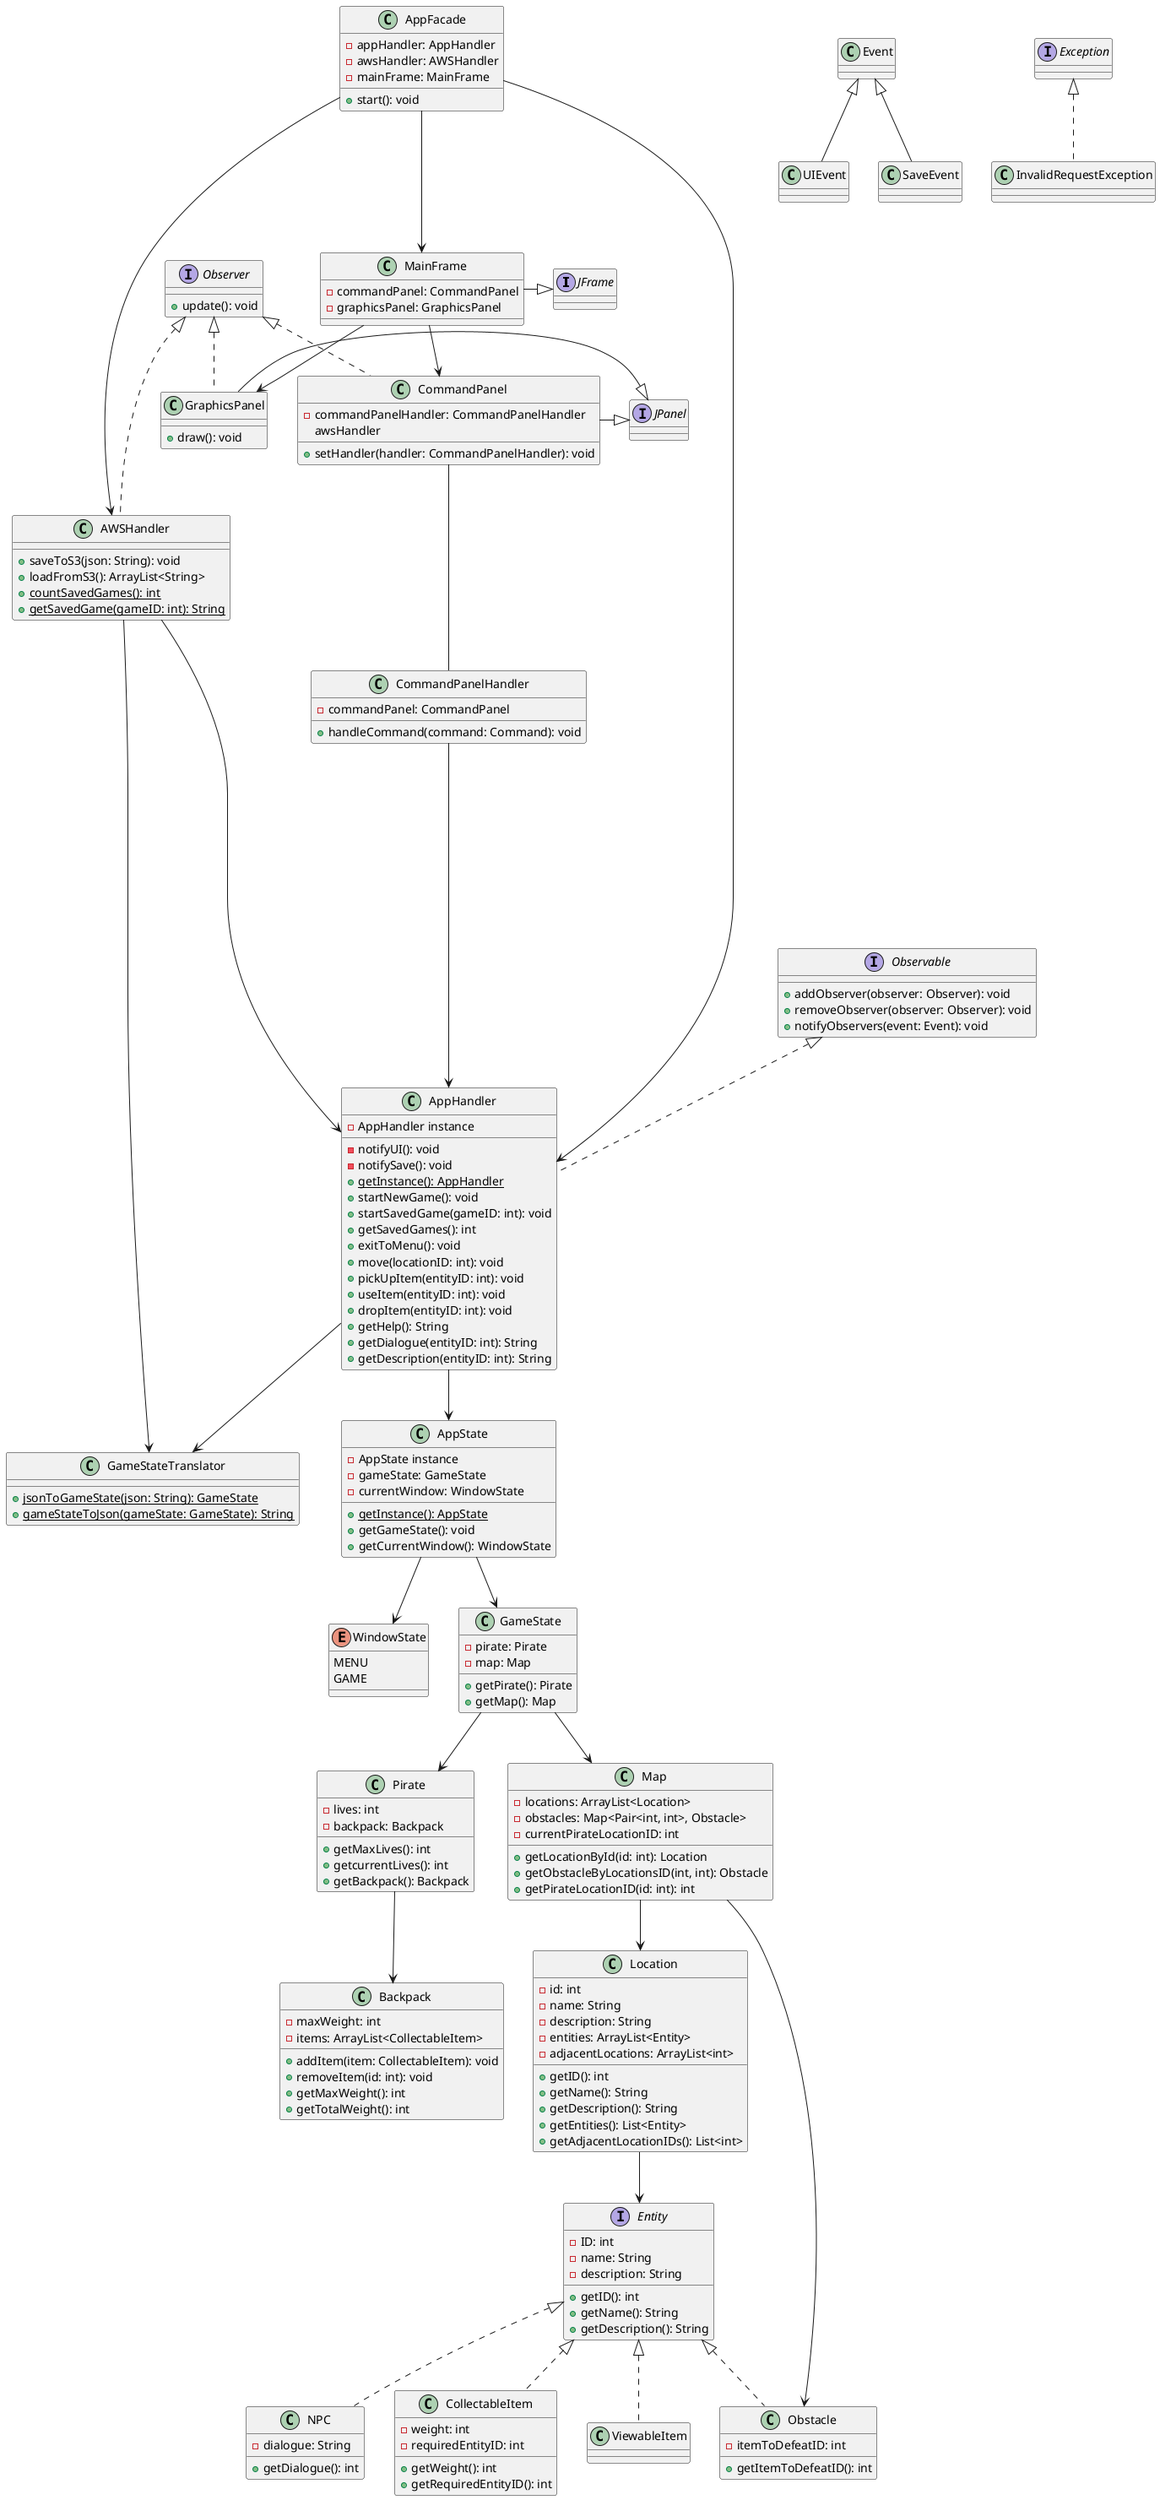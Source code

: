 @startuml
' Interfaces
interface JFrame
interface JPanel

interface Observer {
    + update(): void
}

interface Observable {
    + addObserver(observer: Observer): void
    + removeObserver(observer: Observer): void
    + notifyObservers(event: Event): void
}

' Event Classes
class Event {}
class UIEvent extends Event {}
class SaveEvent extends Event {}

' WindowState
enum WindowState {
    MENU
    GAME
}

' Main Frame and Panels
class MainFrame {
    - commandPanel: CommandPanel
    - graphicsPanel: GraphicsPanel
}

MainFrame -|> JFrame
MainFrame --> CommandPanel
MainFrame --> GraphicsPanel

class CommandPanel implements Observer {
    - commandPanelHandler: CommandPanelHandler
    + setHandler(handler: CommandPanelHandler): void
    awsHandler
}



CommandPanel -|> JPanel
CommandPanel --- CommandPanelHandler

class CommandPanelHandler {
    - commandPanel: CommandPanel
    + handleCommand(command: Command): void
}

CommandPanelHandler ------> AppHandler

class GraphicsPanel implements Observer {
    + draw(): void
}

GraphicsPanel -|> JPanel

' Facade and Game State
class AppFacade {
    - appHandler: AppHandler
    - awsHandler: AWSHandler
    - mainFrame: MainFrame
    + start(): void
}

class AppHandler implements Observable {
    - AppHandler instance
    - notifyUI(): void
    - notifySave(): void
    + {static} getInstance(): AppHandler
    + startNewGame(): void
    + startSavedGame(gameID: int): void
    + getSavedGames(): int
    + exitToMenu(): void
    + move(locationID: int): void
    + pickUpItem(entityID: int): void
    + useItem(entityID: int): void
    + dropItem(entityID: int): void
    + getHelp(): String
    + getDialogue(entityID: int): String
    + getDescription(entityID: int): String
}

AppHandler --> AppState
AppFacade --> AWSHandler
AppFacade ---> MainFrame

class AppState {
    + {static} getInstance(): AppState
    - AppState instance
    - gameState: GameState
    - currentWindow: WindowState
    + getGameState(): void
    + getCurrentWindow(): WindowState
}


AppFacade ------> AppHandler
AppState --> WindowState
AppState --> GameState


class GameState {
    - pirate: Pirate
    - map: Map
    + getPirate(): Pirate
    + getMap(): Map
}

class AWSHandler implements Observer {
    + saveToS3(json: String): void
    + loadFromS3(): ArrayList<String>
    + {static} countSavedGames(): int
    + {static} getSavedGame(gameID: int): String
}

AWSHandler ------> AppHandler

' Translator
class GameStateTranslator {
    + {static} jsonToGameState(json: String): GameState
    + {static} gameStateToJson(gameState: GameState): String
}

AppHandler --> GameStateTranslator
AWSHandler --> GameStateTranslator

' Game Entities
class Pirate {
    - lives: int
    - backpack: Backpack
    + getMaxLives(): int
    + getcurrentLives(): int
    + getBackpack(): Backpack
}

Pirate --> Backpack

class Backpack {
    - maxWeight: int
    - items: ArrayList<CollectableItem>
    + addItem(item: CollectableItem): void
    + removeItem(id: int): void
    + getMaxWeight(): int
    + getTotalWeight(): int
}

class Map {
    - locations: ArrayList<Location>
    - obstacles: Map<Pair<int, int>, Obstacle>
    - currentPirateLocationID: int
    + getLocationById(id: int): Location
    + getObstacleByLocationsID(int, int): Obstacle
    + getPirateLocationID(id: int): int
}

Map--> Obstacle

GameState --> Pirate
GameState --> Map

class Location {
    - id: int
    - name: String
    - description: String
    - entities: ArrayList<Entity>
    - adjacentLocations: ArrayList<int>
    + getID(): int
    + getName(): String
    + getDescription(): String
    + getEntities(): List<Entity>
    + getAdjacentLocationIDs(): List<int>
}

Map --> Location

interface Entity {
    - ID: int
    - name: String
    - description: String
    + getID(): int
    + getName(): String
    + getDescription(): String
}

class CollectableItem implements Entity {
    - weight: int
    - requiredEntityID: int
    + getWeight(): int
    + getRequiredEntityID(): int
}

class ViewableItem implements Entity {
}

class NPC implements Entity {
    - dialogue: String
    + getDialogue(): int
}

class Obstacle implements Entity {
    - itemToDefeatID: int
    + getItemToDefeatID(): int
}

Location --> Entity

class InvalidRequestException implements Exception {
}
@enduml